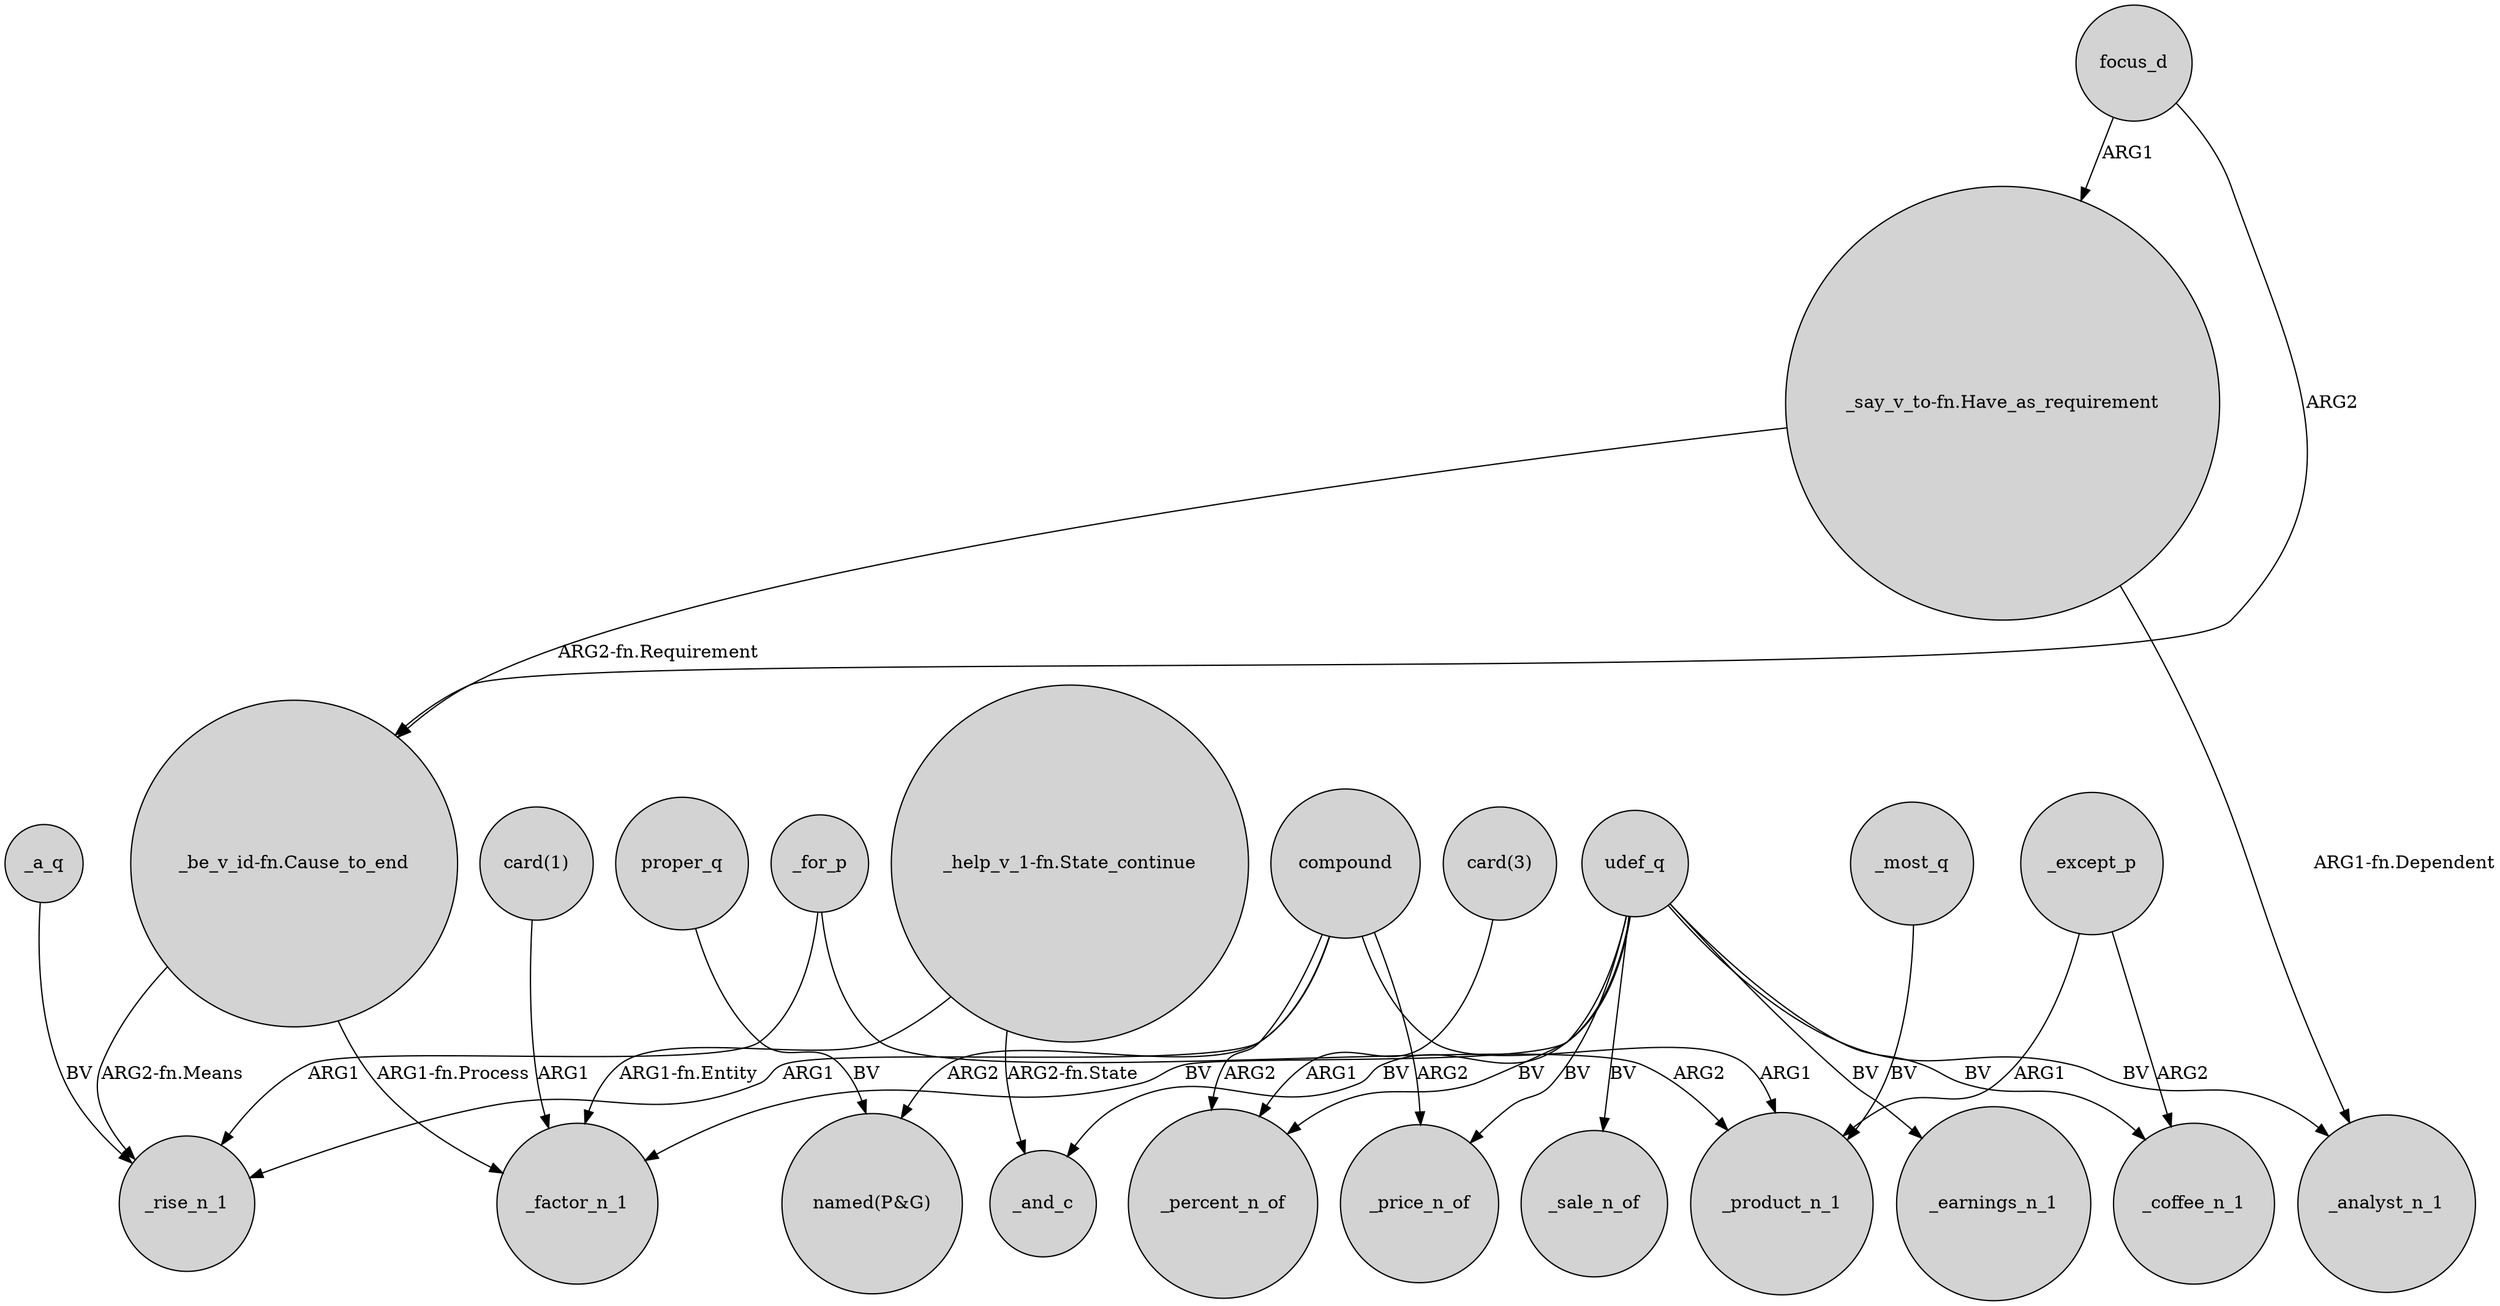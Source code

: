digraph {
	node [shape=circle style=filled]
	_a_q -> _rise_n_1 [label=BV]
	"_say_v_to-fn.Have_as_requirement" -> _analyst_n_1 [label="ARG1-fn.Dependent"]
	compound -> _rise_n_1 [label=ARG1]
	udef_q -> _analyst_n_1 [label=BV]
	focus_d -> "_be_v_id-fn.Cause_to_end" [label=ARG2]
	udef_q -> _price_n_of [label=BV]
	focus_d -> "_say_v_to-fn.Have_as_requirement" [label=ARG1]
	_for_p -> _product_n_1 [label=ARG2]
	_most_q -> _product_n_1 [label=BV]
	"card(3)" -> _percent_n_of [label=ARG1]
	udef_q -> _sale_n_of [label=BV]
	"_be_v_id-fn.Cause_to_end" -> _rise_n_1 [label="ARG2-fn.Means"]
	udef_q -> _and_c [label=BV]
	"_be_v_id-fn.Cause_to_end" -> _factor_n_1 [label="ARG1-fn.Process"]
	"_say_v_to-fn.Have_as_requirement" -> "_be_v_id-fn.Cause_to_end" [label="ARG2-fn.Requirement"]
	"_help_v_1-fn.State_continue" -> _factor_n_1 [label="ARG1-fn.Entity"]
	compound -> _price_n_of [label=ARG2]
	udef_q -> _earnings_n_1 [label=BV]
	udef_q -> _percent_n_of [label=BV]
	proper_q -> "named(P&G)" [label=BV]
	_except_p -> _coffee_n_1 [label=ARG2]
	compound -> _percent_n_of [label=ARG2]
	udef_q -> _factor_n_1 [label=BV]
	compound -> "named(P&G)" [label=ARG2]
	"_help_v_1-fn.State_continue" -> _and_c [label="ARG2-fn.State"]
	_for_p -> _rise_n_1 [label=ARG1]
	udef_q -> _coffee_n_1 [label=BV]
	"card(1)" -> _factor_n_1 [label=ARG1]
	compound -> _product_n_1 [label=ARG1]
	_except_p -> _product_n_1 [label=ARG1]
}
